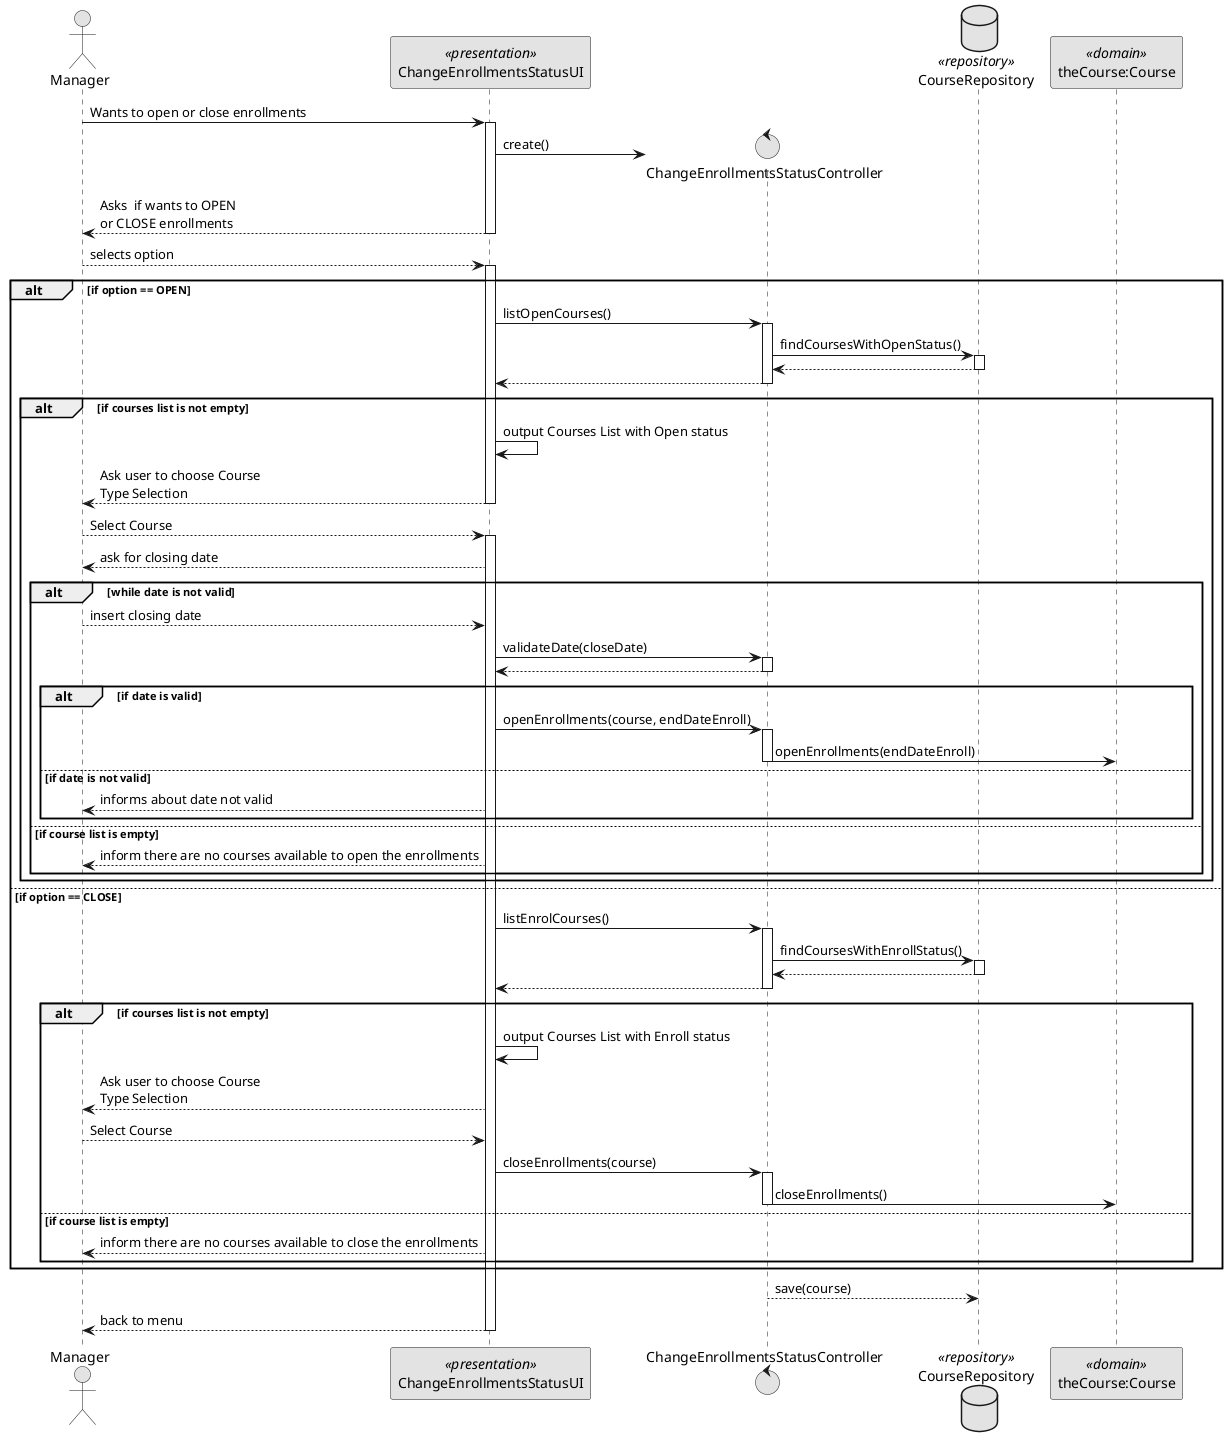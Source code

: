 @startuml
'http://plantuml.com/skinparam.html
skinparam monochrome true
skinparam packageStyle rect
skinparam defaultFontName FG Virgil
skinparam shadowing false

actor Manager as Actor
participant ChangeEnrollmentsStatusUI as UI <<presentation>>


Actor -> UI: Wants to open or close enrollments
activate UI
    create control ChangeEnrollmentsStatusController
    UI -> ChangeEnrollmentsStatusController : create()
    UI --> Actor : Asks  if wants to OPEN \nor CLOSE enrollments
deactivate UI
Actor --> UI : selects option
activate UI

    database CourseRepository as CourseRepository <<repository>>
    participant "theCourse:Course" as Domain <<domain>>

    alt if option == OPEN
    UI -> ChangeEnrollmentsStatusController: listOpenCourses()
    activate ChangeEnrollmentsStatusController
        ChangeEnrollmentsStatusController -> CourseRepository : findCoursesWithOpenStatus()
        activate CourseRepository
            CourseRepository --> ChangeEnrollmentsStatusController :
        deactivate CourseRepository
        ChangeEnrollmentsStatusController --> UI
    deactivate ChangeEnrollmentsStatusController
    alt if courses list is not empty
       UI -> UI: output Courses List with Open status
       UI --> Actor: Ask user to choose Course \nType Selection
deactivate UI
Actor --> UI: Select Course
activate UI

    UI --> Actor: ask for closing date
    alt while date is not valid
        Actor --> UI: insert closing date
        UI -> ChangeEnrollmentsStatusController : validateDate(closeDate)
        activate ChangeEnrollmentsStatusController
            ChangeEnrollmentsStatusController --> UI
        deactivate ChangeEnrollmentsStatusController
        alt if date is valid
            UI -> ChangeEnrollmentsStatusController : openEnrollments(course, endDateEnroll)
            activate ChangeEnrollmentsStatusController
                ChangeEnrollmentsStatusController -> Domain : openEnrollments(endDateEnroll)
            deactivate ChangeEnrollmentsStatusController
        else if date is not valid
            UI --> Actor : informs about date not valid
        end
    else if course list is empty
        UI --> Actor : inform there are no courses available to open the enrollments
    end
end

    else if option == CLOSE
        UI -> ChangeEnrollmentsStatusController: listEnrolCourses()
        activate ChangeEnrollmentsStatusController
            ChangeEnrollmentsStatusController -> CourseRepository : findCoursesWithEnrollStatus()
            activate CourseRepository
                CourseRepository --> ChangeEnrollmentsStatusController :
            deactivate CourseRepository
            ChangeEnrollmentsStatusController --> UI
        deactivate ChangeEnrollmentsStatusController
        alt if courses list is not empty
            UI -> UI: output Courses List with Enroll status
            UI --> Actor: Ask user to choose Course \nType Selection
            Actor --> UI: Select Course
            
                UI -> ChangeEnrollmentsStatusController : closeEnrollments(course)
                activate ChangeEnrollmentsStatusController
                    ChangeEnrollmentsStatusController -> Domain : closeEnrollments()
                deactivate ChangeEnrollmentsStatusController
        else if course list is empty
            UI --> Actor : inform there are no courses available to close the enrollments
        end
    end

    ChangeEnrollmentsStatusController --> CourseRepository : save(course)
    UI --> Actor : back to menu

deactivate UI

@enduml